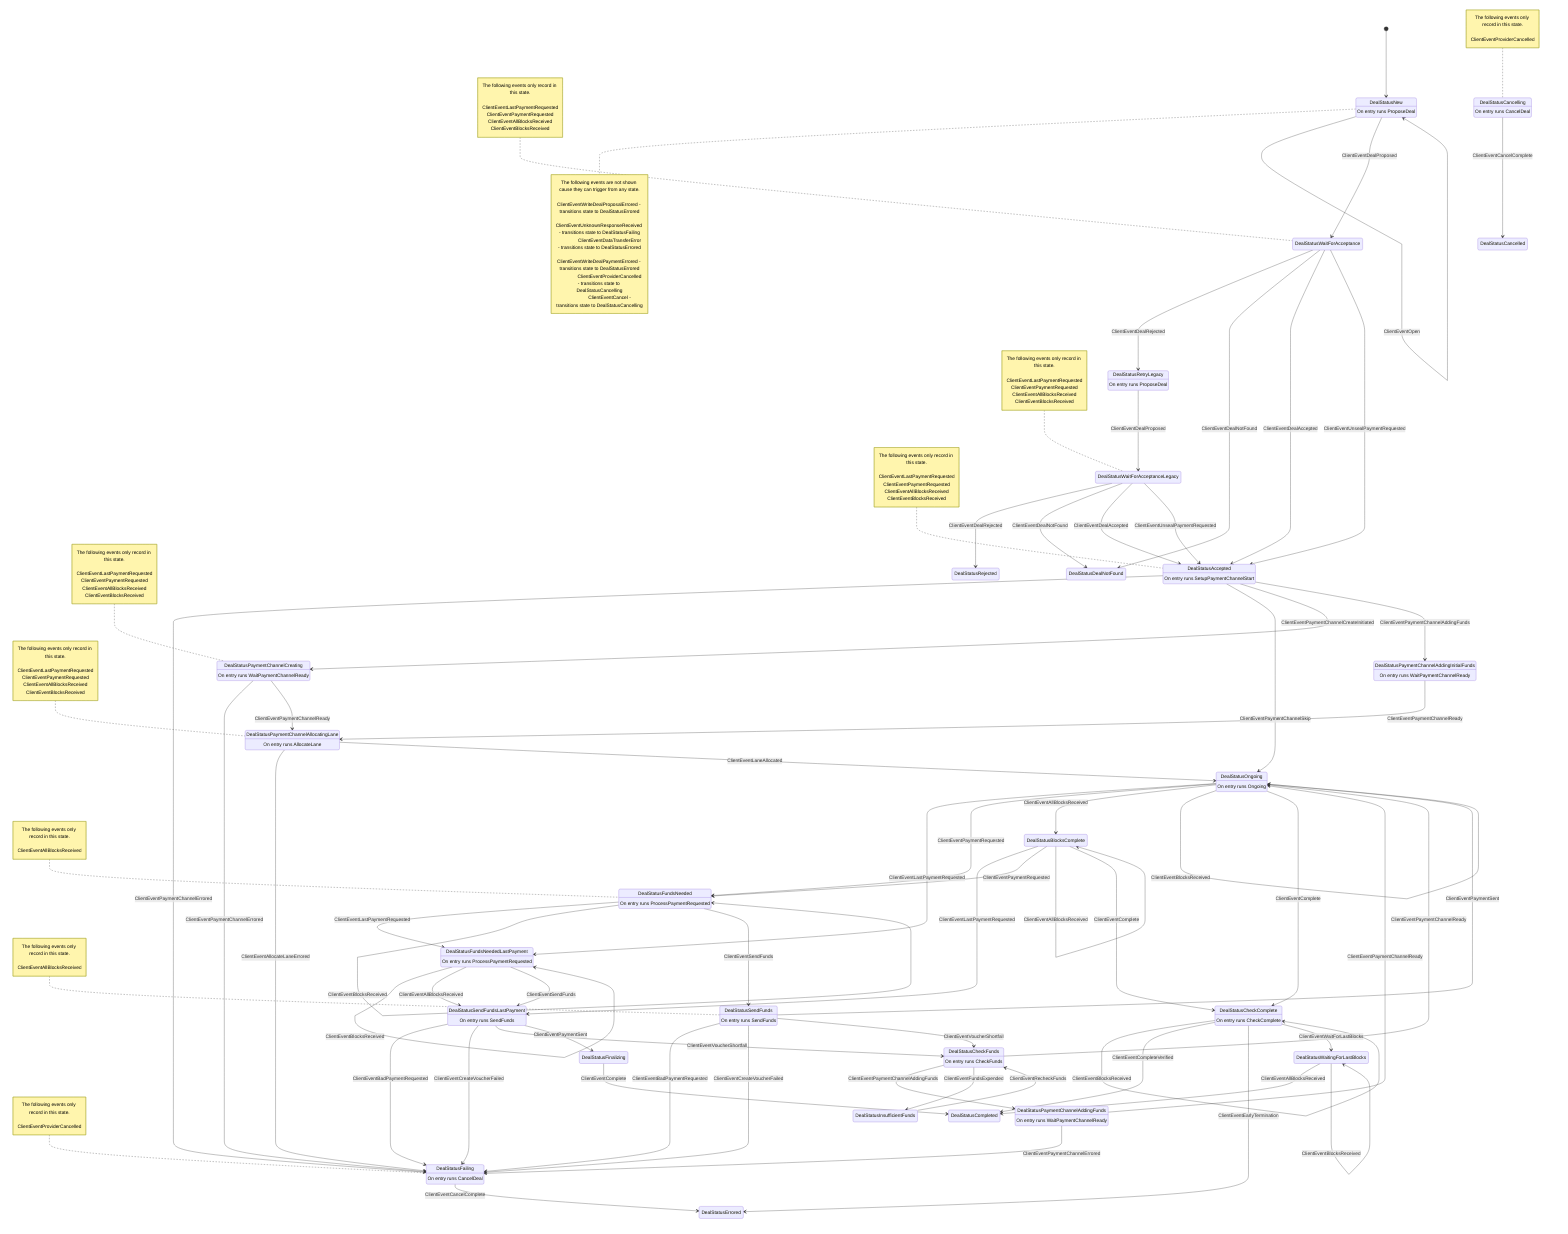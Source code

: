 stateDiagram-v2
	state "DealStatusNew" as 0
	state "DealStatusWaitForAcceptance" as 3
	state "DealStatusPaymentChannelCreating" as 4
	state "DealStatusPaymentChannelAddingFunds" as 5
	state "DealStatusAccepted" as 6
	state "DealStatusFailing" as 8
	state "DealStatusRejected" as 9
	state "DealStatusFundsNeeded" as 10
	state "DealStatusSendFunds" as 11
	state "DealStatusSendFundsLastPayment" as 12
	state "DealStatusOngoing" as 13
	state "DealStatusFundsNeededLastPayment" as 14
	state "DealStatusCompleted" as 15
	state "DealStatusDealNotFound" as 16
	state "DealStatusErrored" as 17
	state "DealStatusBlocksComplete" as 18
	state "DealStatusFinalizing" as 19
	state "DealStatusCheckComplete" as 21
	state "DealStatusCheckFunds" as 22
	state "DealStatusInsufficientFunds" as 23
	state "DealStatusPaymentChannelAllocatingLane" as 24
	state "DealStatusCancelling" as 25
	state "DealStatusCancelled" as 26
	state "DealStatusRetryLegacy" as 27
	state "DealStatusWaitForAcceptanceLegacy" as 28
	state "DealStatusWaitingForLastBlocks" as 29
	state "DealStatusPaymentChannelAddingInitialFunds" as 30
	0 : On entry runs ProposeDeal
	4 : On entry runs WaitPaymentChannelReady
	5 : On entry runs WaitPaymentChannelReady
	6 : On entry runs SetupPaymentChannelStart
	8 : On entry runs CancelDeal
	10 : On entry runs ProcessPaymentRequested
	11 : On entry runs SendFunds
	12 : On entry runs SendFunds
	13 : On entry runs Ongoing
	14 : On entry runs ProcessPaymentRequested
	21 : On entry runs CheckComplete
	22 : On entry runs CheckFunds
	24 : On entry runs AllocateLane
	25 : On entry runs CancelDeal
	27 : On entry runs ProposeDeal
	30 : On entry runs WaitPaymentChannelReady
	[*] --> 0
	note right of 0
		The following events are not shown cause they can trigger from any state.

		ClientEventWriteDealProposalErrored - transitions state to DealStatusErrored
		ClientEventUnknownResponseReceived - transitions state to DealStatusFailing
		ClientEventDataTransferError - transitions state to DealStatusErrored
		ClientEventWriteDealPaymentErrored - transitions state to DealStatusErrored
		ClientEventProviderCancelled - transitions state to DealStatusCancelling
		ClientEventCancel - transitions state to DealStatusCancelling
	end note
	0 --> 0 : ClientEventOpen
	0 --> 3 : ClientEventDealProposed
	27 --> 28 : ClientEventDealProposed
	3 --> 27 : ClientEventDealRejected
	28 --> 9 : ClientEventDealRejected
	3 --> 16 : ClientEventDealNotFound
	28 --> 16 : ClientEventDealNotFound
	3 --> 6 : ClientEventDealAccepted
	28 --> 6 : ClientEventDealAccepted
	4 --> 8 : ClientEventPaymentChannelErrored
	5 --> 8 : ClientEventPaymentChannelErrored
	6 --> 8 : ClientEventPaymentChannelErrored
	6 --> 13 : ClientEventPaymentChannelSkip
	6 --> 4 : ClientEventPaymentChannelCreateInitiated
	6 --> 30 : ClientEventPaymentChannelAddingFunds
	22 --> 5 : ClientEventPaymentChannelAddingFunds
	4 --> 24 : ClientEventPaymentChannelReady
	5 --> 13 : ClientEventPaymentChannelReady
	22 --> 13 : ClientEventPaymentChannelReady
	30 --> 24 : ClientEventPaymentChannelReady
	24 --> 8 : ClientEventAllocateLaneErrored
	24 --> 13 : ClientEventLaneAllocated
	10 --> 14 : ClientEventLastPaymentRequested
	13 --> 14 : ClientEventLastPaymentRequested
	14 --> 14 : ClientEventLastPaymentRequested
	18 --> 12 : ClientEventLastPaymentRequested
	10 --> 10 : ClientEventPaymentRequested
	13 --> 10 : ClientEventPaymentRequested
	18 --> 10 : ClientEventPaymentRequested
	3 --> 6 : ClientEventUnsealPaymentRequested
	28 --> 6 : ClientEventUnsealPaymentRequested
	13 --> 18 : ClientEventAllBlocksReceived
	14 --> 12 : ClientEventAllBlocksReceived
	18 --> 18 : ClientEventAllBlocksReceived
	29 --> 15 : ClientEventAllBlocksReceived
	10 --> 10 : ClientEventBlocksReceived
	13 --> 13 : ClientEventBlocksReceived
	14 --> 14 : ClientEventBlocksReceived
	21 --> 21 : ClientEventBlocksReceived
	29 --> 29 : ClientEventBlocksReceived
	10 --> 11 : ClientEventSendFunds
	14 --> 12 : ClientEventSendFunds
	22 --> 23 : ClientEventFundsExpended
	11 --> 8 : ClientEventBadPaymentRequested
	12 --> 8 : ClientEventBadPaymentRequested
	11 --> 8 : ClientEventCreateVoucherFailed
	12 --> 8 : ClientEventCreateVoucherFailed
	11 --> 22 : ClientEventVoucherShortfall
	12 --> 22 : ClientEventVoucherShortfall
	11 --> 13 : ClientEventPaymentSent
	12 --> 19 : ClientEventPaymentSent
	13 --> 21 : ClientEventComplete
	18 --> 21 : ClientEventComplete
	19 --> 15 : ClientEventComplete
	21 --> 15 : ClientEventCompleteVerified
	21 --> 17 : ClientEventEarlyTermination
	21 --> 29 : ClientEventWaitForLastBlocks
	8 --> 17 : ClientEventCancelComplete
	25 --> 26 : ClientEventCancelComplete
	23 --> 22 : ClientEventRecheckFunds

	note left of 3 : The following events only record in this state.<br><br>ClientEventLastPaymentRequested<br>ClientEventPaymentRequested<br>ClientEventAllBlocksReceived<br>ClientEventBlocksReceived


	note left of 4 : The following events only record in this state.<br><br>ClientEventLastPaymentRequested<br>ClientEventPaymentRequested<br>ClientEventAllBlocksReceived<br>ClientEventBlocksReceived


	note left of 6 : The following events only record in this state.<br><br>ClientEventLastPaymentRequested<br>ClientEventPaymentRequested<br>ClientEventAllBlocksReceived<br>ClientEventBlocksReceived


	note left of 8 : The following events only record in this state.<br><br>ClientEventProviderCancelled


	note left of 10 : The following events only record in this state.<br><br>ClientEventAllBlocksReceived


	note left of 11 : The following events only record in this state.<br><br>ClientEventAllBlocksReceived


	note left of 24 : The following events only record in this state.<br><br>ClientEventLastPaymentRequested<br>ClientEventPaymentRequested<br>ClientEventAllBlocksReceived<br>ClientEventBlocksReceived


	note left of 25 : The following events only record in this state.<br><br>ClientEventProviderCancelled


	note left of 28 : The following events only record in this state.<br><br>ClientEventLastPaymentRequested<br>ClientEventPaymentRequested<br>ClientEventAllBlocksReceived<br>ClientEventBlocksReceived